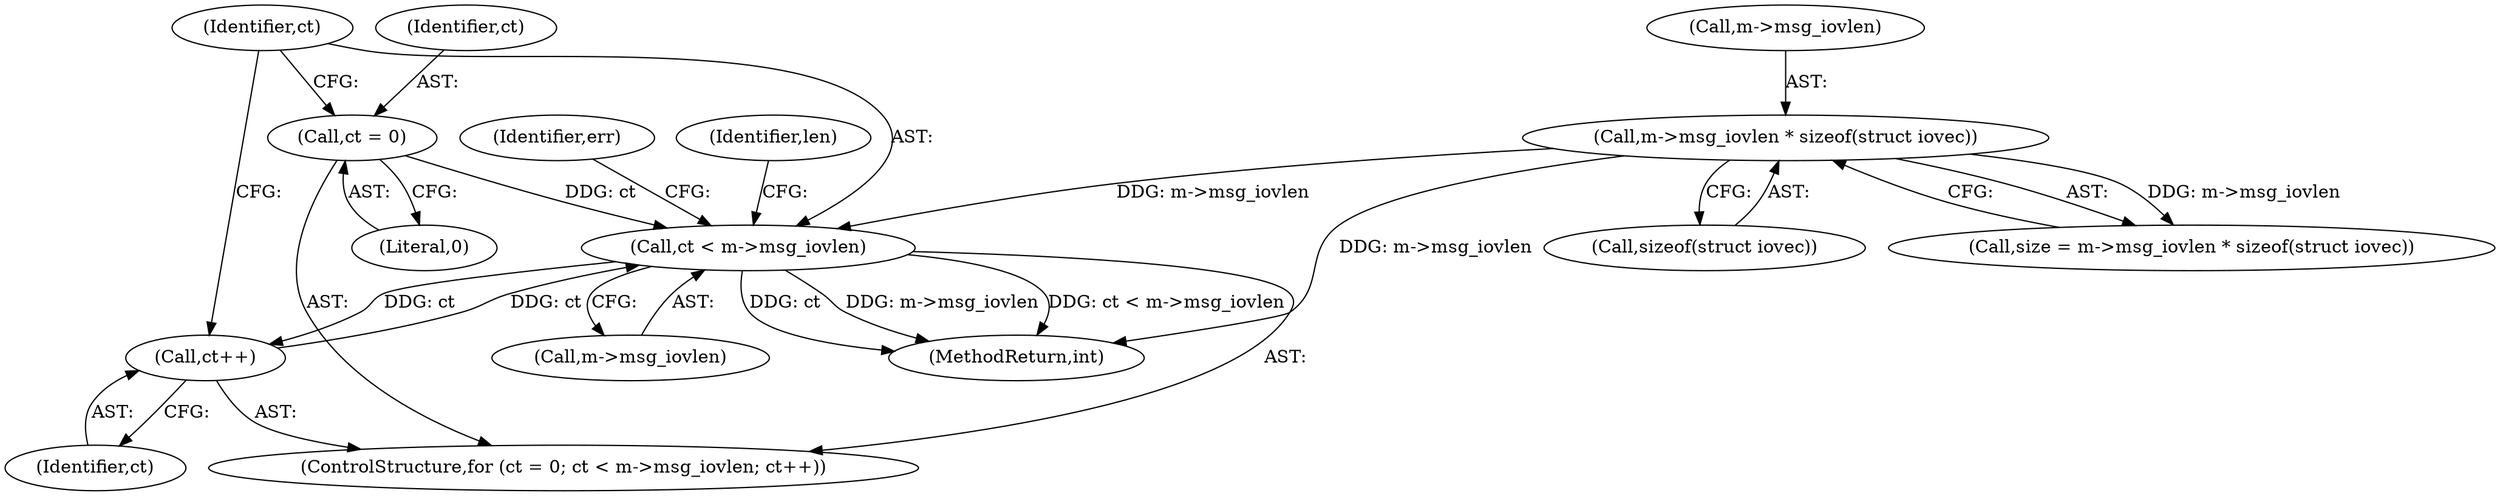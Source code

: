 digraph "0_linux_f3d3342602f8bcbf37d7c46641cb9bca7618eb1c_14@pointer" {
"1000185" [label="(Call,ct < m->msg_iovlen)"];
"1000190" [label="(Call,ct++)"];
"1000185" [label="(Call,ct < m->msg_iovlen)"];
"1000182" [label="(Call,ct = 0)"];
"1000155" [label="(Call,m->msg_iovlen * sizeof(struct iovec))"];
"1000186" [label="(Identifier,ct)"];
"1000185" [label="(Call,ct < m->msg_iovlen)"];
"1000156" [label="(Call,m->msg_iovlen)"];
"1000181" [label="(ControlStructure,for (ct = 0; ct < m->msg_iovlen; ct++))"];
"1000187" [label="(Call,m->msg_iovlen)"];
"1000184" [label="(Literal,0)"];
"1000225" [label="(MethodReturn,int)"];
"1000155" [label="(Call,m->msg_iovlen * sizeof(struct iovec))"];
"1000159" [label="(Call,sizeof(struct iovec))"];
"1000183" [label="(Identifier,ct)"];
"1000224" [label="(Identifier,err)"];
"1000182" [label="(Call,ct = 0)"];
"1000195" [label="(Identifier,len)"];
"1000153" [label="(Call,size = m->msg_iovlen * sizeof(struct iovec))"];
"1000191" [label="(Identifier,ct)"];
"1000190" [label="(Call,ct++)"];
"1000185" -> "1000181"  [label="AST: "];
"1000185" -> "1000187"  [label="CFG: "];
"1000186" -> "1000185"  [label="AST: "];
"1000187" -> "1000185"  [label="AST: "];
"1000195" -> "1000185"  [label="CFG: "];
"1000224" -> "1000185"  [label="CFG: "];
"1000185" -> "1000225"  [label="DDG: ct < m->msg_iovlen"];
"1000185" -> "1000225"  [label="DDG: ct"];
"1000185" -> "1000225"  [label="DDG: m->msg_iovlen"];
"1000190" -> "1000185"  [label="DDG: ct"];
"1000182" -> "1000185"  [label="DDG: ct"];
"1000155" -> "1000185"  [label="DDG: m->msg_iovlen"];
"1000185" -> "1000190"  [label="DDG: ct"];
"1000190" -> "1000181"  [label="AST: "];
"1000190" -> "1000191"  [label="CFG: "];
"1000191" -> "1000190"  [label="AST: "];
"1000186" -> "1000190"  [label="CFG: "];
"1000182" -> "1000181"  [label="AST: "];
"1000182" -> "1000184"  [label="CFG: "];
"1000183" -> "1000182"  [label="AST: "];
"1000184" -> "1000182"  [label="AST: "];
"1000186" -> "1000182"  [label="CFG: "];
"1000155" -> "1000153"  [label="AST: "];
"1000155" -> "1000159"  [label="CFG: "];
"1000156" -> "1000155"  [label="AST: "];
"1000159" -> "1000155"  [label="AST: "];
"1000153" -> "1000155"  [label="CFG: "];
"1000155" -> "1000225"  [label="DDG: m->msg_iovlen"];
"1000155" -> "1000153"  [label="DDG: m->msg_iovlen"];
}
